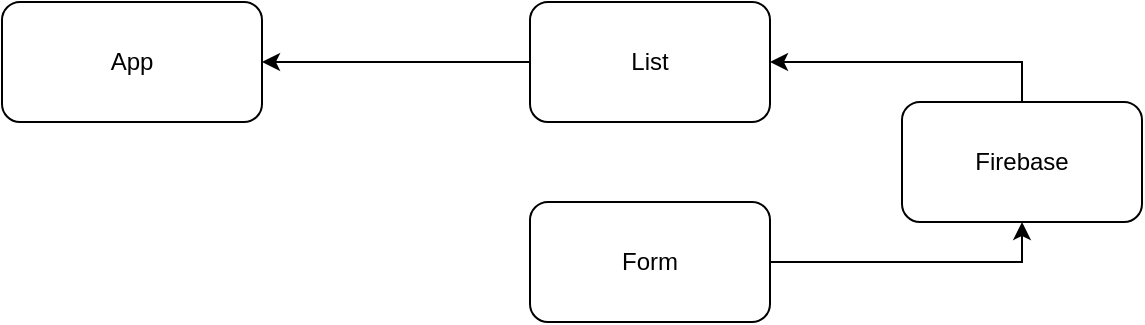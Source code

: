 <mxfile version="20.0.1" type="github">
  <diagram id="C5RBs43oDa-KdzZeNtuy" name="Page-1">
    <mxGraphModel dx="2062" dy="1192" grid="1" gridSize="10" guides="1" tooltips="1" connect="1" arrows="1" fold="1" page="1" pageScale="1" pageWidth="827" pageHeight="1169" math="0" shadow="0">
      <root>
        <mxCell id="WIyWlLk6GJQsqaUBKTNV-0" />
        <mxCell id="WIyWlLk6GJQsqaUBKTNV-1" parent="WIyWlLk6GJQsqaUBKTNV-0" />
        <mxCell id="n-5vxm9_Zrt4CdXPy8lm-0" value="App" style="rounded=1;whiteSpace=wrap;html=1;" vertex="1" parent="WIyWlLk6GJQsqaUBKTNV-1">
          <mxGeometry x="150" y="80" width="130" height="60" as="geometry" />
        </mxCell>
        <mxCell id="n-5vxm9_Zrt4CdXPy8lm-7" style="edgeStyle=orthogonalEdgeStyle;rounded=0;orthogonalLoop=1;jettySize=auto;html=1;exitX=0;exitY=0.5;exitDx=0;exitDy=0;entryX=1;entryY=0.5;entryDx=0;entryDy=0;" edge="1" parent="WIyWlLk6GJQsqaUBKTNV-1" source="n-5vxm9_Zrt4CdXPy8lm-1" target="n-5vxm9_Zrt4CdXPy8lm-0">
          <mxGeometry relative="1" as="geometry" />
        </mxCell>
        <mxCell id="n-5vxm9_Zrt4CdXPy8lm-1" value="List" style="rounded=1;whiteSpace=wrap;html=1;" vertex="1" parent="WIyWlLk6GJQsqaUBKTNV-1">
          <mxGeometry x="414" y="80" width="120" height="60" as="geometry" />
        </mxCell>
        <mxCell id="n-5vxm9_Zrt4CdXPy8lm-5" style="edgeStyle=orthogonalEdgeStyle;rounded=0;orthogonalLoop=1;jettySize=auto;html=1;exitX=1;exitY=0.5;exitDx=0;exitDy=0;entryX=0.5;entryY=1;entryDx=0;entryDy=0;" edge="1" parent="WIyWlLk6GJQsqaUBKTNV-1" source="n-5vxm9_Zrt4CdXPy8lm-2" target="n-5vxm9_Zrt4CdXPy8lm-4">
          <mxGeometry relative="1" as="geometry">
            <mxPoint x="670" y="190" as="targetPoint" />
          </mxGeometry>
        </mxCell>
        <mxCell id="n-5vxm9_Zrt4CdXPy8lm-2" value="Form" style="rounded=1;whiteSpace=wrap;html=1;" vertex="1" parent="WIyWlLk6GJQsqaUBKTNV-1">
          <mxGeometry x="414" y="180" width="120" height="60" as="geometry" />
        </mxCell>
        <mxCell id="n-5vxm9_Zrt4CdXPy8lm-6" style="edgeStyle=orthogonalEdgeStyle;rounded=0;orthogonalLoop=1;jettySize=auto;html=1;exitX=0.5;exitY=0;exitDx=0;exitDy=0;entryX=1;entryY=0.5;entryDx=0;entryDy=0;" edge="1" parent="WIyWlLk6GJQsqaUBKTNV-1" source="n-5vxm9_Zrt4CdXPy8lm-4" target="n-5vxm9_Zrt4CdXPy8lm-1">
          <mxGeometry relative="1" as="geometry" />
        </mxCell>
        <mxCell id="n-5vxm9_Zrt4CdXPy8lm-4" value="Firebase" style="rounded=1;whiteSpace=wrap;html=1;" vertex="1" parent="WIyWlLk6GJQsqaUBKTNV-1">
          <mxGeometry x="600" y="130" width="120" height="60" as="geometry" />
        </mxCell>
      </root>
    </mxGraphModel>
  </diagram>
</mxfile>
